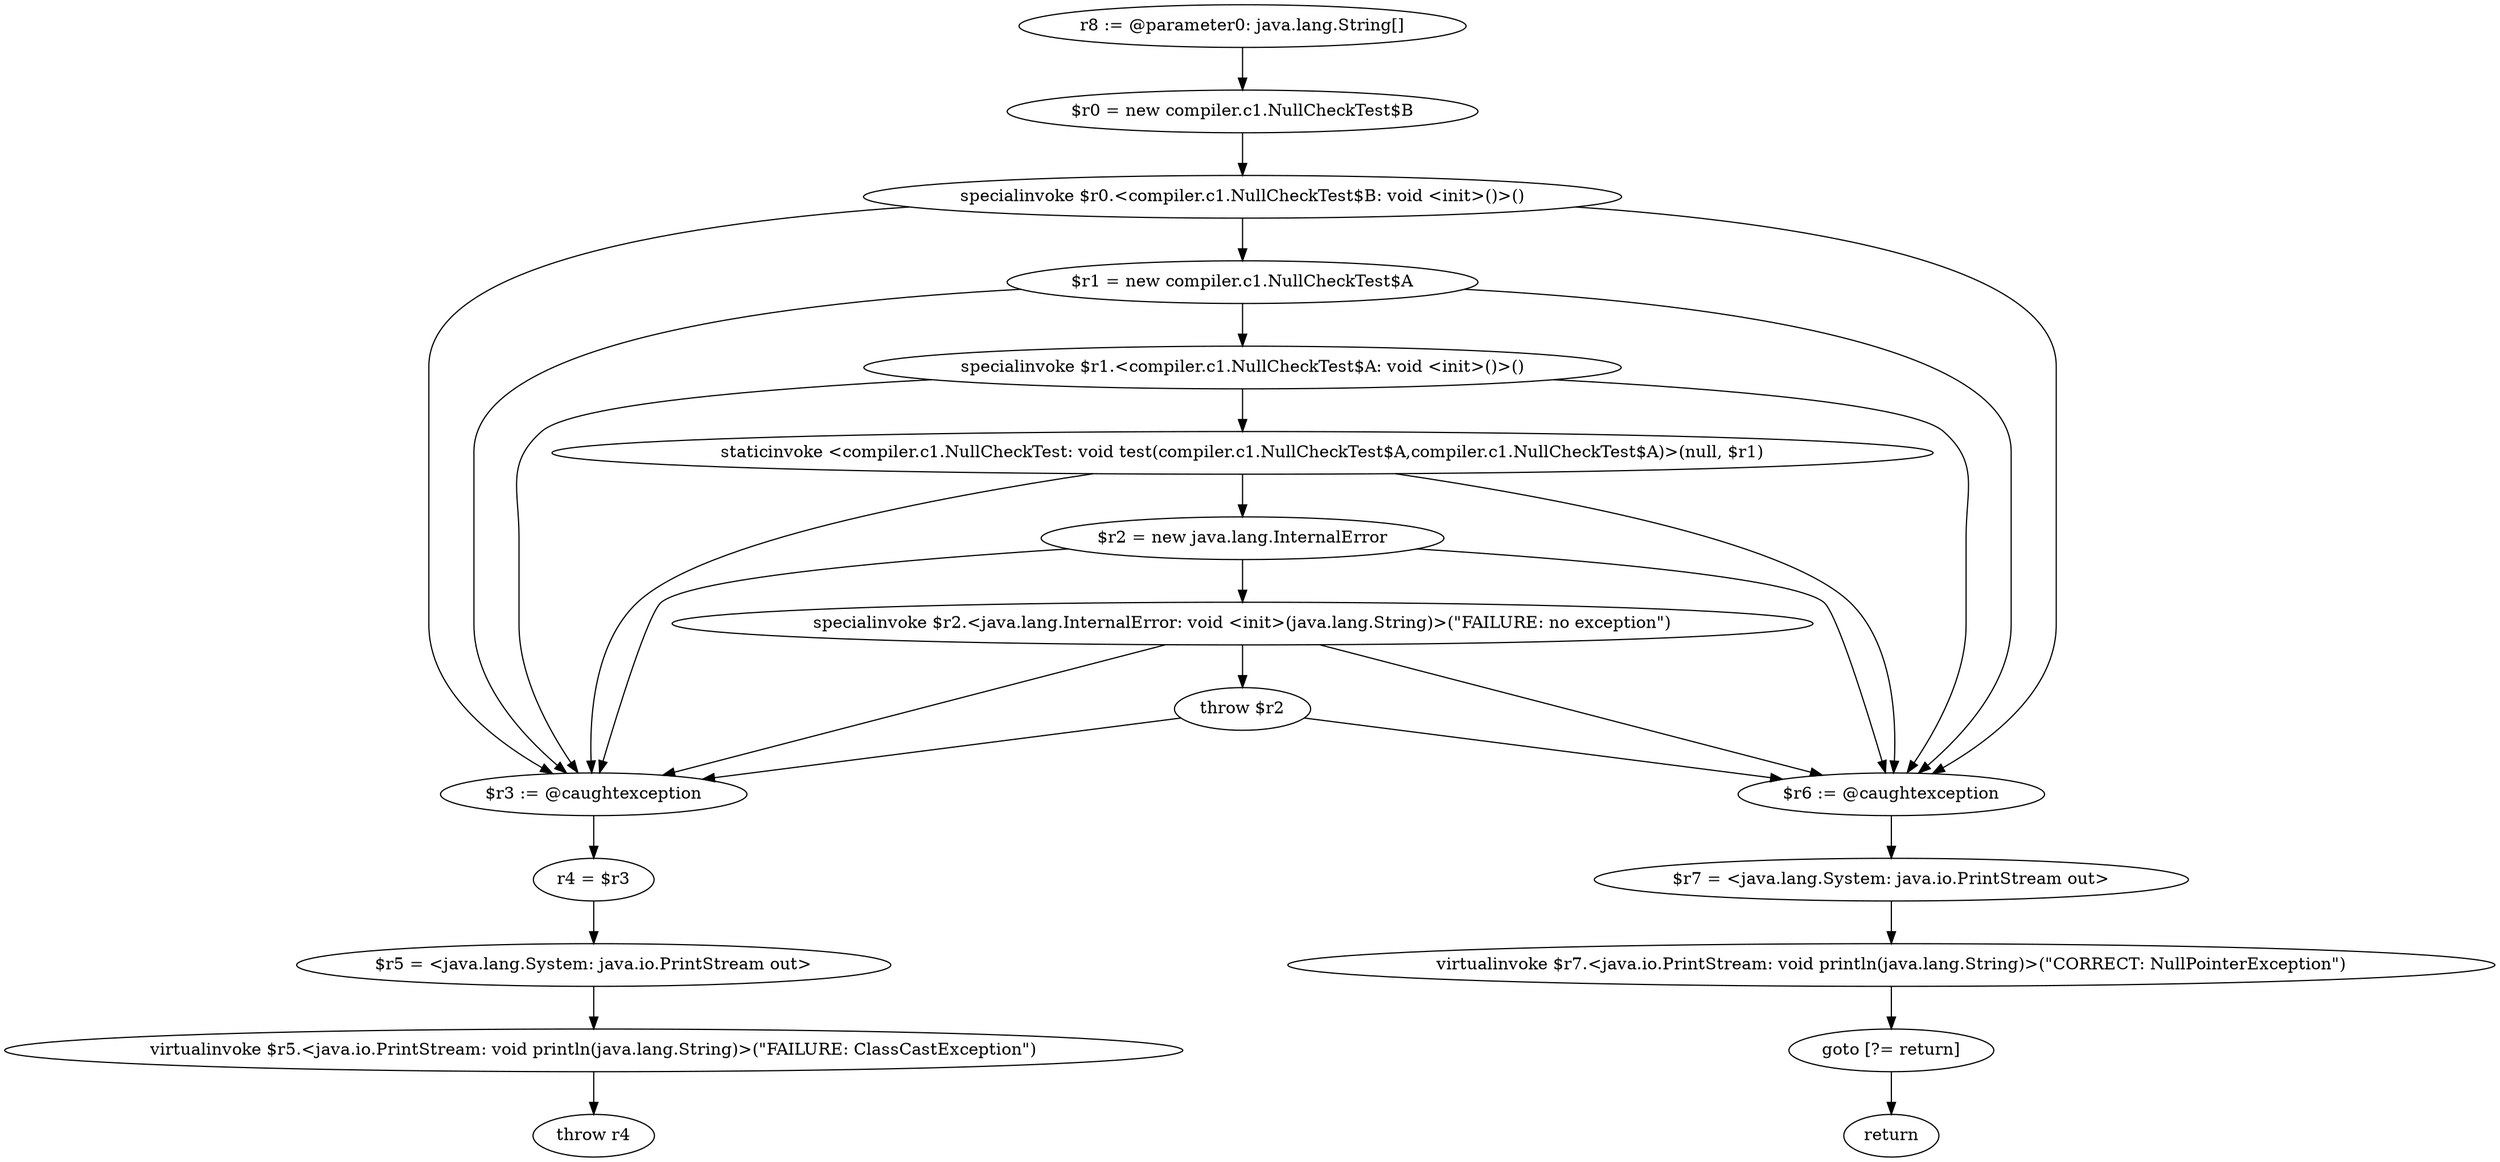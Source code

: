 digraph "unitGraph" {
    "r8 := @parameter0: java.lang.String[]"
    "$r0 = new compiler.c1.NullCheckTest$B"
    "specialinvoke $r0.<compiler.c1.NullCheckTest$B: void <init>()>()"
    "$r1 = new compiler.c1.NullCheckTest$A"
    "specialinvoke $r1.<compiler.c1.NullCheckTest$A: void <init>()>()"
    "staticinvoke <compiler.c1.NullCheckTest: void test(compiler.c1.NullCheckTest$A,compiler.c1.NullCheckTest$A)>(null, $r1)"
    "$r2 = new java.lang.InternalError"
    "specialinvoke $r2.<java.lang.InternalError: void <init>(java.lang.String)>(\"FAILURE: no exception\")"
    "throw $r2"
    "$r6 := @caughtexception"
    "$r7 = <java.lang.System: java.io.PrintStream out>"
    "virtualinvoke $r7.<java.io.PrintStream: void println(java.lang.String)>(\"CORRECT: NullPointerException\")"
    "goto [?= return]"
    "$r3 := @caughtexception"
    "r4 = $r3"
    "$r5 = <java.lang.System: java.io.PrintStream out>"
    "virtualinvoke $r5.<java.io.PrintStream: void println(java.lang.String)>(\"FAILURE: ClassCastException\")"
    "throw r4"
    "return"
    "r8 := @parameter0: java.lang.String[]"->"$r0 = new compiler.c1.NullCheckTest$B";
    "$r0 = new compiler.c1.NullCheckTest$B"->"specialinvoke $r0.<compiler.c1.NullCheckTest$B: void <init>()>()";
    "specialinvoke $r0.<compiler.c1.NullCheckTest$B: void <init>()>()"->"$r6 := @caughtexception";
    "specialinvoke $r0.<compiler.c1.NullCheckTest$B: void <init>()>()"->"$r3 := @caughtexception";
    "specialinvoke $r0.<compiler.c1.NullCheckTest$B: void <init>()>()"->"$r1 = new compiler.c1.NullCheckTest$A";
    "$r1 = new compiler.c1.NullCheckTest$A"->"$r6 := @caughtexception";
    "$r1 = new compiler.c1.NullCheckTest$A"->"$r3 := @caughtexception";
    "$r1 = new compiler.c1.NullCheckTest$A"->"specialinvoke $r1.<compiler.c1.NullCheckTest$A: void <init>()>()";
    "specialinvoke $r1.<compiler.c1.NullCheckTest$A: void <init>()>()"->"$r6 := @caughtexception";
    "specialinvoke $r1.<compiler.c1.NullCheckTest$A: void <init>()>()"->"$r3 := @caughtexception";
    "specialinvoke $r1.<compiler.c1.NullCheckTest$A: void <init>()>()"->"staticinvoke <compiler.c1.NullCheckTest: void test(compiler.c1.NullCheckTest$A,compiler.c1.NullCheckTest$A)>(null, $r1)";
    "staticinvoke <compiler.c1.NullCheckTest: void test(compiler.c1.NullCheckTest$A,compiler.c1.NullCheckTest$A)>(null, $r1)"->"$r6 := @caughtexception";
    "staticinvoke <compiler.c1.NullCheckTest: void test(compiler.c1.NullCheckTest$A,compiler.c1.NullCheckTest$A)>(null, $r1)"->"$r3 := @caughtexception";
    "staticinvoke <compiler.c1.NullCheckTest: void test(compiler.c1.NullCheckTest$A,compiler.c1.NullCheckTest$A)>(null, $r1)"->"$r2 = new java.lang.InternalError";
    "$r2 = new java.lang.InternalError"->"$r6 := @caughtexception";
    "$r2 = new java.lang.InternalError"->"$r3 := @caughtexception";
    "$r2 = new java.lang.InternalError"->"specialinvoke $r2.<java.lang.InternalError: void <init>(java.lang.String)>(\"FAILURE: no exception\")";
    "specialinvoke $r2.<java.lang.InternalError: void <init>(java.lang.String)>(\"FAILURE: no exception\")"->"$r6 := @caughtexception";
    "specialinvoke $r2.<java.lang.InternalError: void <init>(java.lang.String)>(\"FAILURE: no exception\")"->"$r3 := @caughtexception";
    "specialinvoke $r2.<java.lang.InternalError: void <init>(java.lang.String)>(\"FAILURE: no exception\")"->"throw $r2";
    "throw $r2"->"$r6 := @caughtexception";
    "throw $r2"->"$r3 := @caughtexception";
    "$r6 := @caughtexception"->"$r7 = <java.lang.System: java.io.PrintStream out>";
    "$r7 = <java.lang.System: java.io.PrintStream out>"->"virtualinvoke $r7.<java.io.PrintStream: void println(java.lang.String)>(\"CORRECT: NullPointerException\")";
    "virtualinvoke $r7.<java.io.PrintStream: void println(java.lang.String)>(\"CORRECT: NullPointerException\")"->"goto [?= return]";
    "goto [?= return]"->"return";
    "$r3 := @caughtexception"->"r4 = $r3";
    "r4 = $r3"->"$r5 = <java.lang.System: java.io.PrintStream out>";
    "$r5 = <java.lang.System: java.io.PrintStream out>"->"virtualinvoke $r5.<java.io.PrintStream: void println(java.lang.String)>(\"FAILURE: ClassCastException\")";
    "virtualinvoke $r5.<java.io.PrintStream: void println(java.lang.String)>(\"FAILURE: ClassCastException\")"->"throw r4";
}
